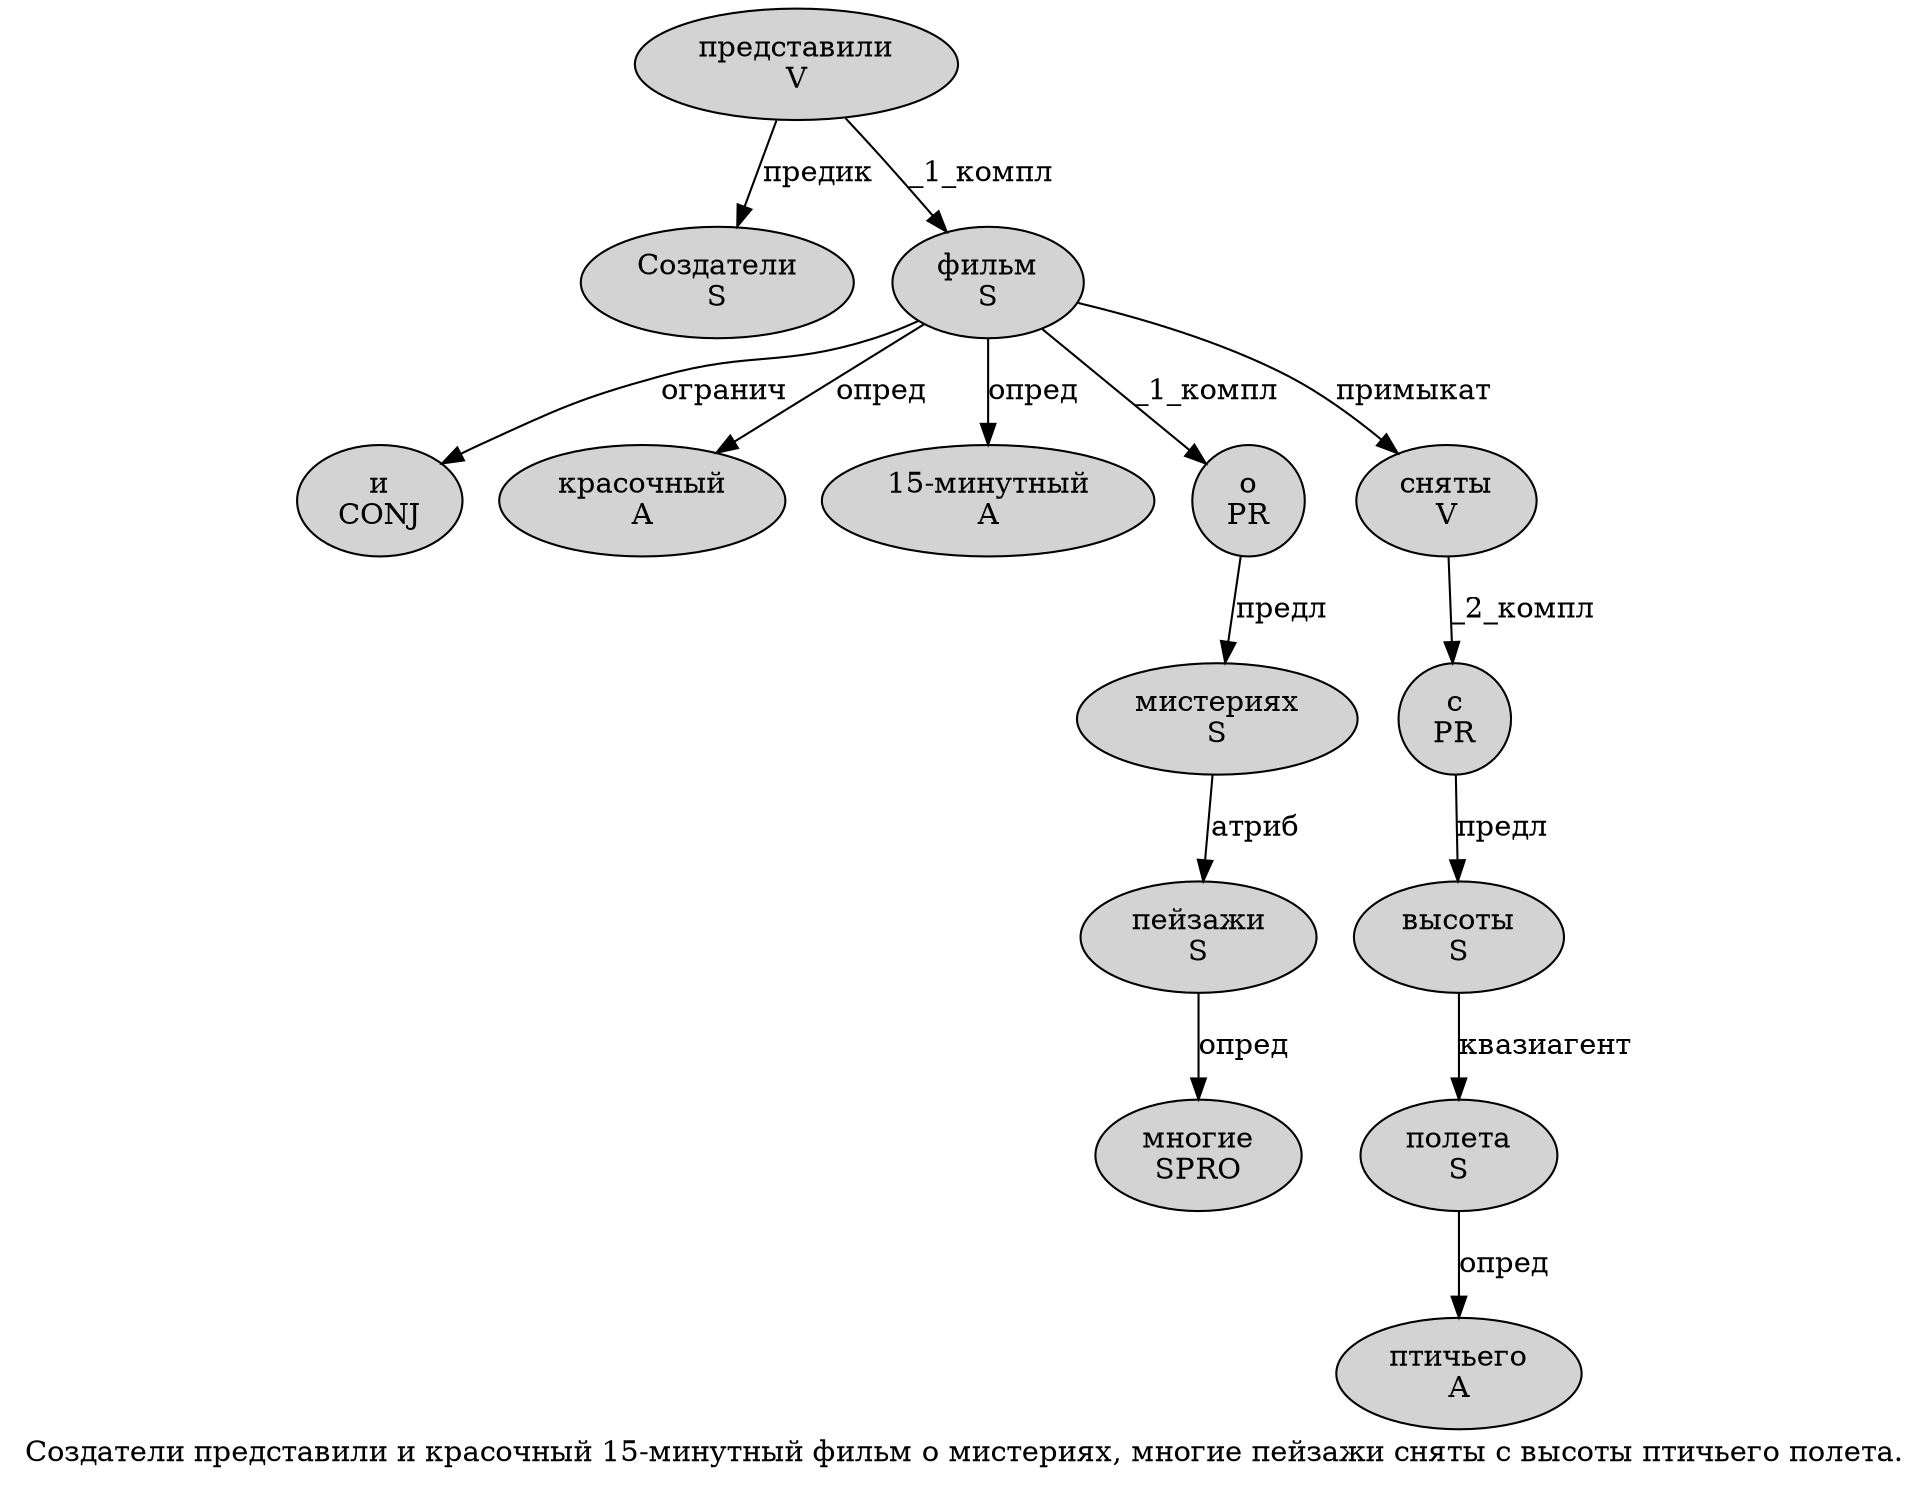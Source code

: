 digraph SENTENCE_1063 {
	graph [label="Создатели представили и красочный 15-минутный фильм о мистериях, многие пейзажи сняты с высоты птичьего полета."]
	node [style=filled]
		0 [label="Создатели
S" color="" fillcolor=lightgray penwidth=1 shape=ellipse]
		1 [label="представили
V" color="" fillcolor=lightgray penwidth=1 shape=ellipse]
		2 [label="и
CONJ" color="" fillcolor=lightgray penwidth=1 shape=ellipse]
		3 [label="красочный
A" color="" fillcolor=lightgray penwidth=1 shape=ellipse]
		4 [label="15-минутный
A" color="" fillcolor=lightgray penwidth=1 shape=ellipse]
		5 [label="фильм
S" color="" fillcolor=lightgray penwidth=1 shape=ellipse]
		6 [label="о
PR" color="" fillcolor=lightgray penwidth=1 shape=ellipse]
		7 [label="мистериях
S" color="" fillcolor=lightgray penwidth=1 shape=ellipse]
		9 [label="многие
SPRO" color="" fillcolor=lightgray penwidth=1 shape=ellipse]
		10 [label="пейзажи
S" color="" fillcolor=lightgray penwidth=1 shape=ellipse]
		11 [label="сняты
V" color="" fillcolor=lightgray penwidth=1 shape=ellipse]
		12 [label="с
PR" color="" fillcolor=lightgray penwidth=1 shape=ellipse]
		13 [label="высоты
S" color="" fillcolor=lightgray penwidth=1 shape=ellipse]
		14 [label="птичьего
A" color="" fillcolor=lightgray penwidth=1 shape=ellipse]
		15 [label="полета
S" color="" fillcolor=lightgray penwidth=1 shape=ellipse]
			6 -> 7 [label="предл"]
			13 -> 15 [label="квазиагент"]
			15 -> 14 [label="опред"]
			7 -> 10 [label="атриб"]
			1 -> 0 [label="предик"]
			1 -> 5 [label="_1_компл"]
			5 -> 2 [label="огранич"]
			5 -> 3 [label="опред"]
			5 -> 4 [label="опред"]
			5 -> 6 [label="_1_компл"]
			5 -> 11 [label="примыкат"]
			11 -> 12 [label="_2_компл"]
			12 -> 13 [label="предл"]
			10 -> 9 [label="опред"]
}